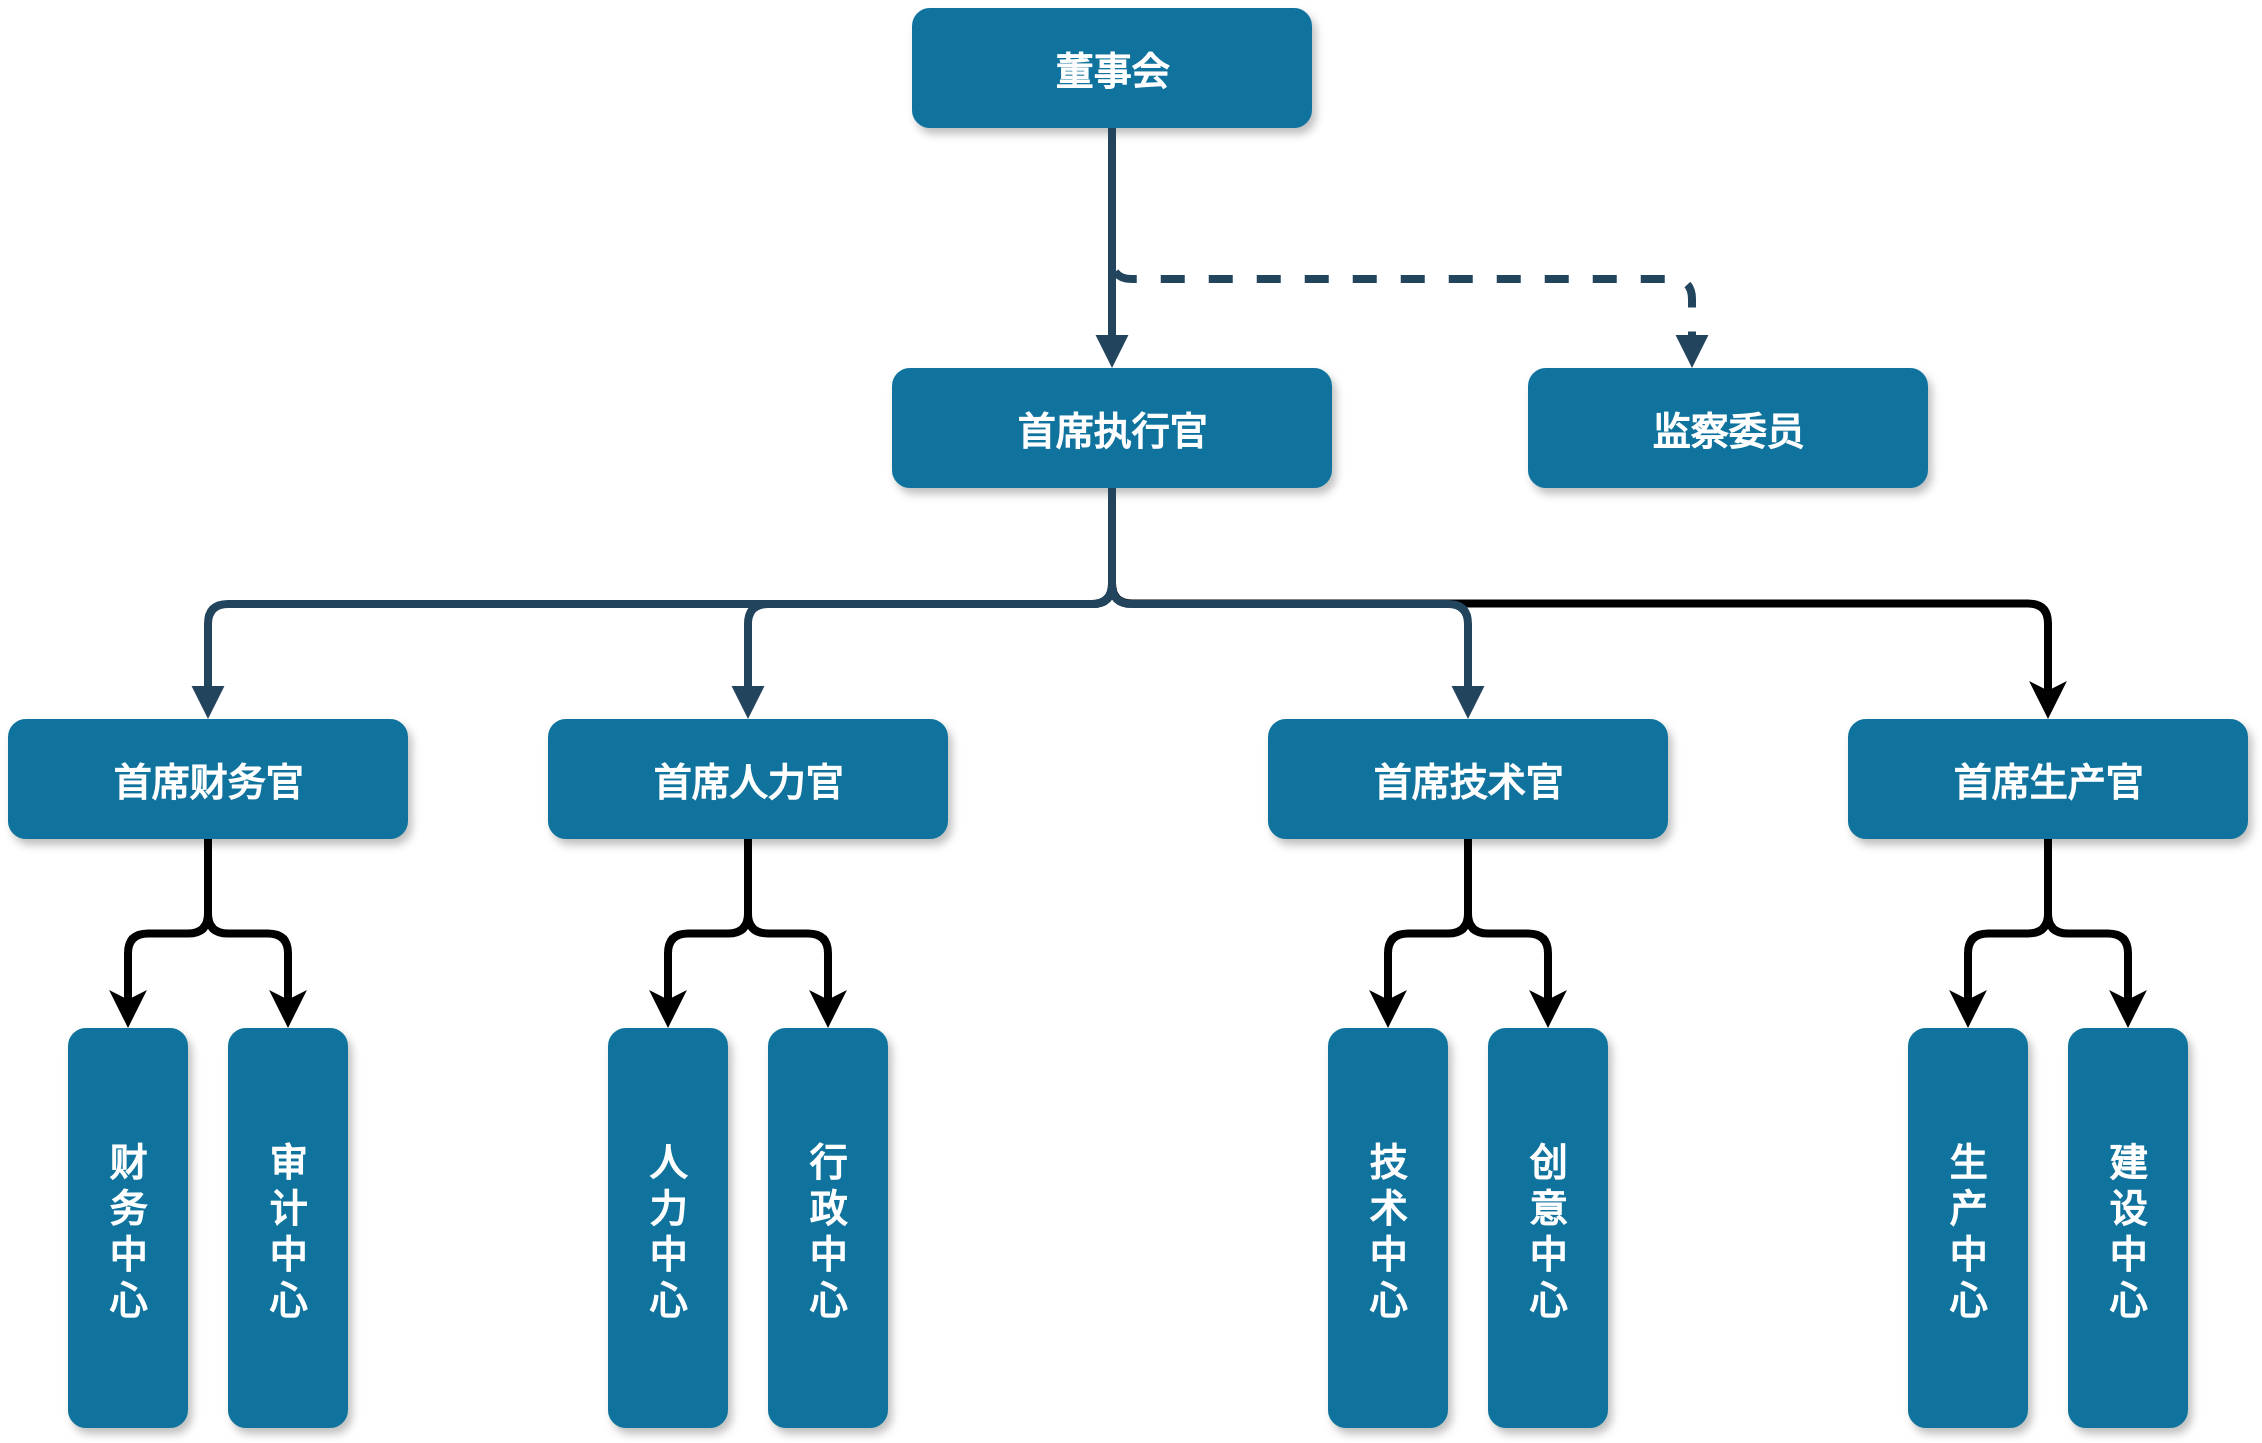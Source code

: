 <mxfile version="15.9.6" type="github"><diagram name="Page-1" id="97916047-d0de-89f5-080d-49f4d83e522f"><mxGraphModel dx="1597" dy="854" grid="1" gridSize="10" guides="1" tooltips="1" connect="1" arrows="1" fold="1" page="1" pageScale="1.5" pageWidth="1169" pageHeight="827" background="none" math="0" shadow="0"><root><mxCell id="0"/><mxCell id="1" parent="0"/><mxCell id="2" value="董事会" style="rounded=1;fillColor=#10739E;strokeColor=none;shadow=1;gradientColor=none;fontStyle=1;fontColor=#FFFFFF;fontSize=19;" parent="1" vertex="1"><mxGeometry x="672" y="160" width="200" height="60" as="geometry"/></mxCell><mxCell id="kLkjOLh3pvbwmOJV5W83-57" style="edgeStyle=orthogonalEdgeStyle;rounded=1;orthogonalLoop=1;jettySize=auto;html=1;exitX=0.5;exitY=1;exitDx=0;exitDy=0;entryX=0.5;entryY=0;entryDx=0;entryDy=0;strokeWidth=4;fontSize=19;" edge="1" parent="1" source="3" target="kLkjOLh3pvbwmOJV5W83-56"><mxGeometry relative="1" as="geometry"/></mxCell><mxCell id="3" value="首席执行官" style="rounded=1;fillColor=#10739E;strokeColor=none;shadow=1;gradientColor=none;fontStyle=1;fontColor=#FFFFFF;fontSize=19;" parent="1" vertex="1"><mxGeometry x="662" y="340" width="220" height="60" as="geometry"/></mxCell><mxCell id="kLkjOLh3pvbwmOJV5W83-74" style="edgeStyle=orthogonalEdgeStyle;rounded=1;orthogonalLoop=1;jettySize=auto;html=1;exitX=0.5;exitY=1;exitDx=0;exitDy=0;entryX=0;entryY=0.5;entryDx=0;entryDy=0;strokeWidth=4;fontSize=19;" edge="1" parent="1" source="4" target="kLkjOLh3pvbwmOJV5W83-59"><mxGeometry relative="1" as="geometry"/></mxCell><mxCell id="kLkjOLh3pvbwmOJV5W83-75" style="edgeStyle=orthogonalEdgeStyle;rounded=1;orthogonalLoop=1;jettySize=auto;html=1;exitX=0.5;exitY=1;exitDx=0;exitDy=0;entryX=0;entryY=0.5;entryDx=0;entryDy=0;strokeWidth=4;fontSize=19;" edge="1" parent="1" source="4" target="kLkjOLh3pvbwmOJV5W83-67"><mxGeometry relative="1" as="geometry"/></mxCell><mxCell id="4" value="首席财务官" style="rounded=1;fillColor=#10739E;strokeColor=none;shadow=1;gradientColor=none;fontStyle=1;fontColor=#FFFFFF;fontSize=19;" parent="1" vertex="1"><mxGeometry x="220" y="515.5" width="200" height="60" as="geometry"/></mxCell><mxCell id="kLkjOLh3pvbwmOJV5W83-76" style="edgeStyle=orthogonalEdgeStyle;rounded=1;orthogonalLoop=1;jettySize=auto;html=1;exitX=0.5;exitY=1;exitDx=0;exitDy=0;entryX=0;entryY=0.5;entryDx=0;entryDy=0;strokeWidth=4;fontSize=19;" edge="1" parent="1" source="5" target="kLkjOLh3pvbwmOJV5W83-68"><mxGeometry relative="1" as="geometry"/></mxCell><mxCell id="kLkjOLh3pvbwmOJV5W83-77" style="edgeStyle=orthogonalEdgeStyle;rounded=1;orthogonalLoop=1;jettySize=auto;html=1;exitX=0.5;exitY=1;exitDx=0;exitDy=0;entryX=0;entryY=0.5;entryDx=0;entryDy=0;strokeWidth=4;fontSize=19;" edge="1" parent="1" source="5" target="kLkjOLh3pvbwmOJV5W83-69"><mxGeometry relative="1" as="geometry"/></mxCell><mxCell id="5" value="首席人力官" style="rounded=1;fillColor=#10739E;strokeColor=none;shadow=1;gradientColor=none;fontStyle=1;fontColor=#FFFFFF;fontSize=19;" parent="1" vertex="1"><mxGeometry x="490" y="515.5" width="200" height="60" as="geometry"/></mxCell><mxCell id="kLkjOLh3pvbwmOJV5W83-78" style="edgeStyle=orthogonalEdgeStyle;rounded=1;orthogonalLoop=1;jettySize=auto;html=1;exitX=0.5;exitY=1;exitDx=0;exitDy=0;entryX=0;entryY=0.5;entryDx=0;entryDy=0;strokeWidth=4;fontSize=19;" edge="1" parent="1" source="6" target="kLkjOLh3pvbwmOJV5W83-70"><mxGeometry relative="1" as="geometry"/></mxCell><mxCell id="kLkjOLh3pvbwmOJV5W83-79" style="edgeStyle=orthogonalEdgeStyle;rounded=1;orthogonalLoop=1;jettySize=auto;html=1;exitX=0.5;exitY=1;exitDx=0;exitDy=0;entryX=0;entryY=0.5;entryDx=0;entryDy=0;strokeWidth=4;fontSize=19;" edge="1" parent="1" source="6" target="kLkjOLh3pvbwmOJV5W83-73"><mxGeometry relative="1" as="geometry"/></mxCell><mxCell id="6" value="首席技术官" style="rounded=1;fillColor=#10739E;strokeColor=none;shadow=1;gradientColor=none;fontStyle=1;fontColor=#FFFFFF;fontSize=19;" parent="1" vertex="1"><mxGeometry x="850" y="515.5" width="200" height="60" as="geometry"/></mxCell><mxCell id="7" value="监察委员" style="rounded=1;fillColor=#10739E;strokeColor=none;shadow=1;gradientColor=none;fontStyle=1;fontColor=#FFFFFF;fontSize=19;" parent="1" vertex="1"><mxGeometry x="980" y="340" width="200" height="60" as="geometry"/></mxCell><mxCell id="29" value="" style="edgeStyle=elbowEdgeStyle;elbow=vertical;strokeWidth=4;endArrow=block;endFill=1;fontStyle=1;strokeColor=#23445D;fontSize=19;" parent="1" source="2" target="3" edge="1"><mxGeometry x="22" y="165.5" width="100" height="100" as="geometry"><mxPoint x="22" y="265.5" as="sourcePoint"/><mxPoint x="122" y="165.5" as="targetPoint"/></mxGeometry></mxCell><mxCell id="30" value="" style="edgeStyle=elbowEdgeStyle;elbow=vertical;strokeWidth=4;endArrow=block;endFill=1;fontStyle=1;strokeColor=#23445D;fontSize=19;" parent="1" source="3" target="5" edge="1"><mxGeometry x="22" y="165.5" width="100" height="100" as="geometry"><mxPoint x="22" y="265.5" as="sourcePoint"/><mxPoint x="122" y="165.5" as="targetPoint"/></mxGeometry></mxCell><mxCell id="31" value="" style="edgeStyle=elbowEdgeStyle;elbow=vertical;strokeWidth=4;endArrow=block;endFill=1;fontStyle=1;strokeColor=#23445D;fontSize=19;" parent="1" source="3" target="4" edge="1"><mxGeometry x="22" y="165.5" width="100" height="100" as="geometry"><mxPoint x="22" y="265.5" as="sourcePoint"/><mxPoint x="122" y="165.5" as="targetPoint"/></mxGeometry></mxCell><mxCell id="32" value="" style="edgeStyle=elbowEdgeStyle;elbow=vertical;strokeWidth=4;endArrow=block;endFill=1;fontStyle=1;strokeColor=#23445D;fontSize=19;" parent="1" source="3" target="6" edge="1"><mxGeometry x="22" y="165.5" width="100" height="100" as="geometry"><mxPoint x="22" y="265.5" as="sourcePoint"/><mxPoint x="122" y="165.5" as="targetPoint"/></mxGeometry></mxCell><mxCell id="33" value="" style="edgeStyle=elbowEdgeStyle;elbow=vertical;strokeWidth=4;endArrow=block;endFill=1;fontStyle=1;dashed=1;strokeColor=#23445D;fontSize=19;" parent="1" source="2" target="7" edge="1"><mxGeometry x="22" y="165.5" width="100" height="100" as="geometry"><mxPoint x="22" y="265.5" as="sourcePoint"/><mxPoint x="122" y="165.5" as="targetPoint"/><Array as="points"><mxPoint x="1062" y="295.5"/></Array></mxGeometry></mxCell><mxCell id="kLkjOLh3pvbwmOJV5W83-80" style="edgeStyle=orthogonalEdgeStyle;rounded=1;orthogonalLoop=1;jettySize=auto;html=1;exitX=0.5;exitY=1;exitDx=0;exitDy=0;entryX=0;entryY=0.5;entryDx=0;entryDy=0;strokeWidth=4;fontSize=19;" edge="1" parent="1" source="kLkjOLh3pvbwmOJV5W83-56" target="kLkjOLh3pvbwmOJV5W83-71"><mxGeometry relative="1" as="geometry"/></mxCell><mxCell id="kLkjOLh3pvbwmOJV5W83-81" style="edgeStyle=orthogonalEdgeStyle;rounded=1;orthogonalLoop=1;jettySize=auto;html=1;exitX=0.5;exitY=1;exitDx=0;exitDy=0;entryX=0;entryY=0.5;entryDx=0;entryDy=0;strokeWidth=4;fontSize=19;" edge="1" parent="1" source="kLkjOLh3pvbwmOJV5W83-56" target="kLkjOLh3pvbwmOJV5W83-72"><mxGeometry relative="1" as="geometry"/></mxCell><mxCell id="kLkjOLh3pvbwmOJV5W83-56" value="首席生产官" style="rounded=1;fillColor=#10739E;strokeColor=none;shadow=1;gradientColor=none;fontStyle=1;fontColor=#FFFFFF;fontSize=19;" vertex="1" parent="1"><mxGeometry x="1140" y="515.5" width="200" height="60" as="geometry"/></mxCell><mxCell id="kLkjOLh3pvbwmOJV5W83-59" value="财&#10;务&#10;中&#10;心" style="rounded=1;fillColor=#10739E;strokeColor=none;shadow=1;gradientColor=none;fontStyle=1;fontColor=#FFFFFF;fontSize=19;rotation=90;horizontal=0;" vertex="1" parent="1"><mxGeometry x="180" y="740" width="200" height="60" as="geometry"/></mxCell><mxCell id="kLkjOLh3pvbwmOJV5W83-67" value="审&#10;计&#10;中&#10;心" style="rounded=1;fillColor=#10739E;strokeColor=none;shadow=1;gradientColor=none;fontStyle=1;fontColor=#FFFFFF;fontSize=19;rotation=90;horizontal=0;" vertex="1" parent="1"><mxGeometry x="260" y="740" width="200" height="60" as="geometry"/></mxCell><mxCell id="kLkjOLh3pvbwmOJV5W83-68" value="人&#10;力&#10;中&#10;心" style="rounded=1;fillColor=#10739E;strokeColor=none;shadow=1;gradientColor=none;fontStyle=1;fontColor=#FFFFFF;fontSize=19;rotation=90;horizontal=0;" vertex="1" parent="1"><mxGeometry x="450" y="740" width="200" height="60" as="geometry"/></mxCell><mxCell id="kLkjOLh3pvbwmOJV5W83-69" value="行&#10;政&#10;中&#10;心" style="rounded=1;fillColor=#10739E;strokeColor=none;shadow=1;gradientColor=none;fontStyle=1;fontColor=#FFFFFF;fontSize=19;rotation=90;horizontal=0;" vertex="1" parent="1"><mxGeometry x="530" y="740" width="200" height="60" as="geometry"/></mxCell><mxCell id="kLkjOLh3pvbwmOJV5W83-70" value="技&#10;术&#10;中&#10;心" style="rounded=1;fillColor=#10739E;strokeColor=none;shadow=1;gradientColor=none;fontStyle=1;fontColor=#FFFFFF;fontSize=19;rotation=90;horizontal=0;" vertex="1" parent="1"><mxGeometry x="810" y="740" width="200" height="60" as="geometry"/></mxCell><mxCell id="kLkjOLh3pvbwmOJV5W83-71" value="生&#10;产&#10;中&#10;心" style="rounded=1;fillColor=#10739E;strokeColor=none;shadow=1;gradientColor=none;fontStyle=1;fontColor=#FFFFFF;fontSize=19;rotation=90;horizontal=0;" vertex="1" parent="1"><mxGeometry x="1100" y="740" width="200" height="60" as="geometry"/></mxCell><mxCell id="kLkjOLh3pvbwmOJV5W83-72" value="建&#10;设&#10;中&#10;心" style="rounded=1;fillColor=#10739E;strokeColor=none;shadow=1;gradientColor=none;fontStyle=1;fontColor=#FFFFFF;fontSize=19;rotation=90;horizontal=0;" vertex="1" parent="1"><mxGeometry x="1180" y="740" width="200" height="60" as="geometry"/></mxCell><mxCell id="kLkjOLh3pvbwmOJV5W83-73" value="创&#10;意&#10;中&#10;心" style="rounded=1;fillColor=#10739E;strokeColor=none;shadow=1;gradientColor=none;fontStyle=1;fontColor=#FFFFFF;fontSize=19;rotation=90;horizontal=0;" vertex="1" parent="1"><mxGeometry x="890" y="740" width="200" height="60" as="geometry"/></mxCell></root></mxGraphModel></diagram></mxfile>